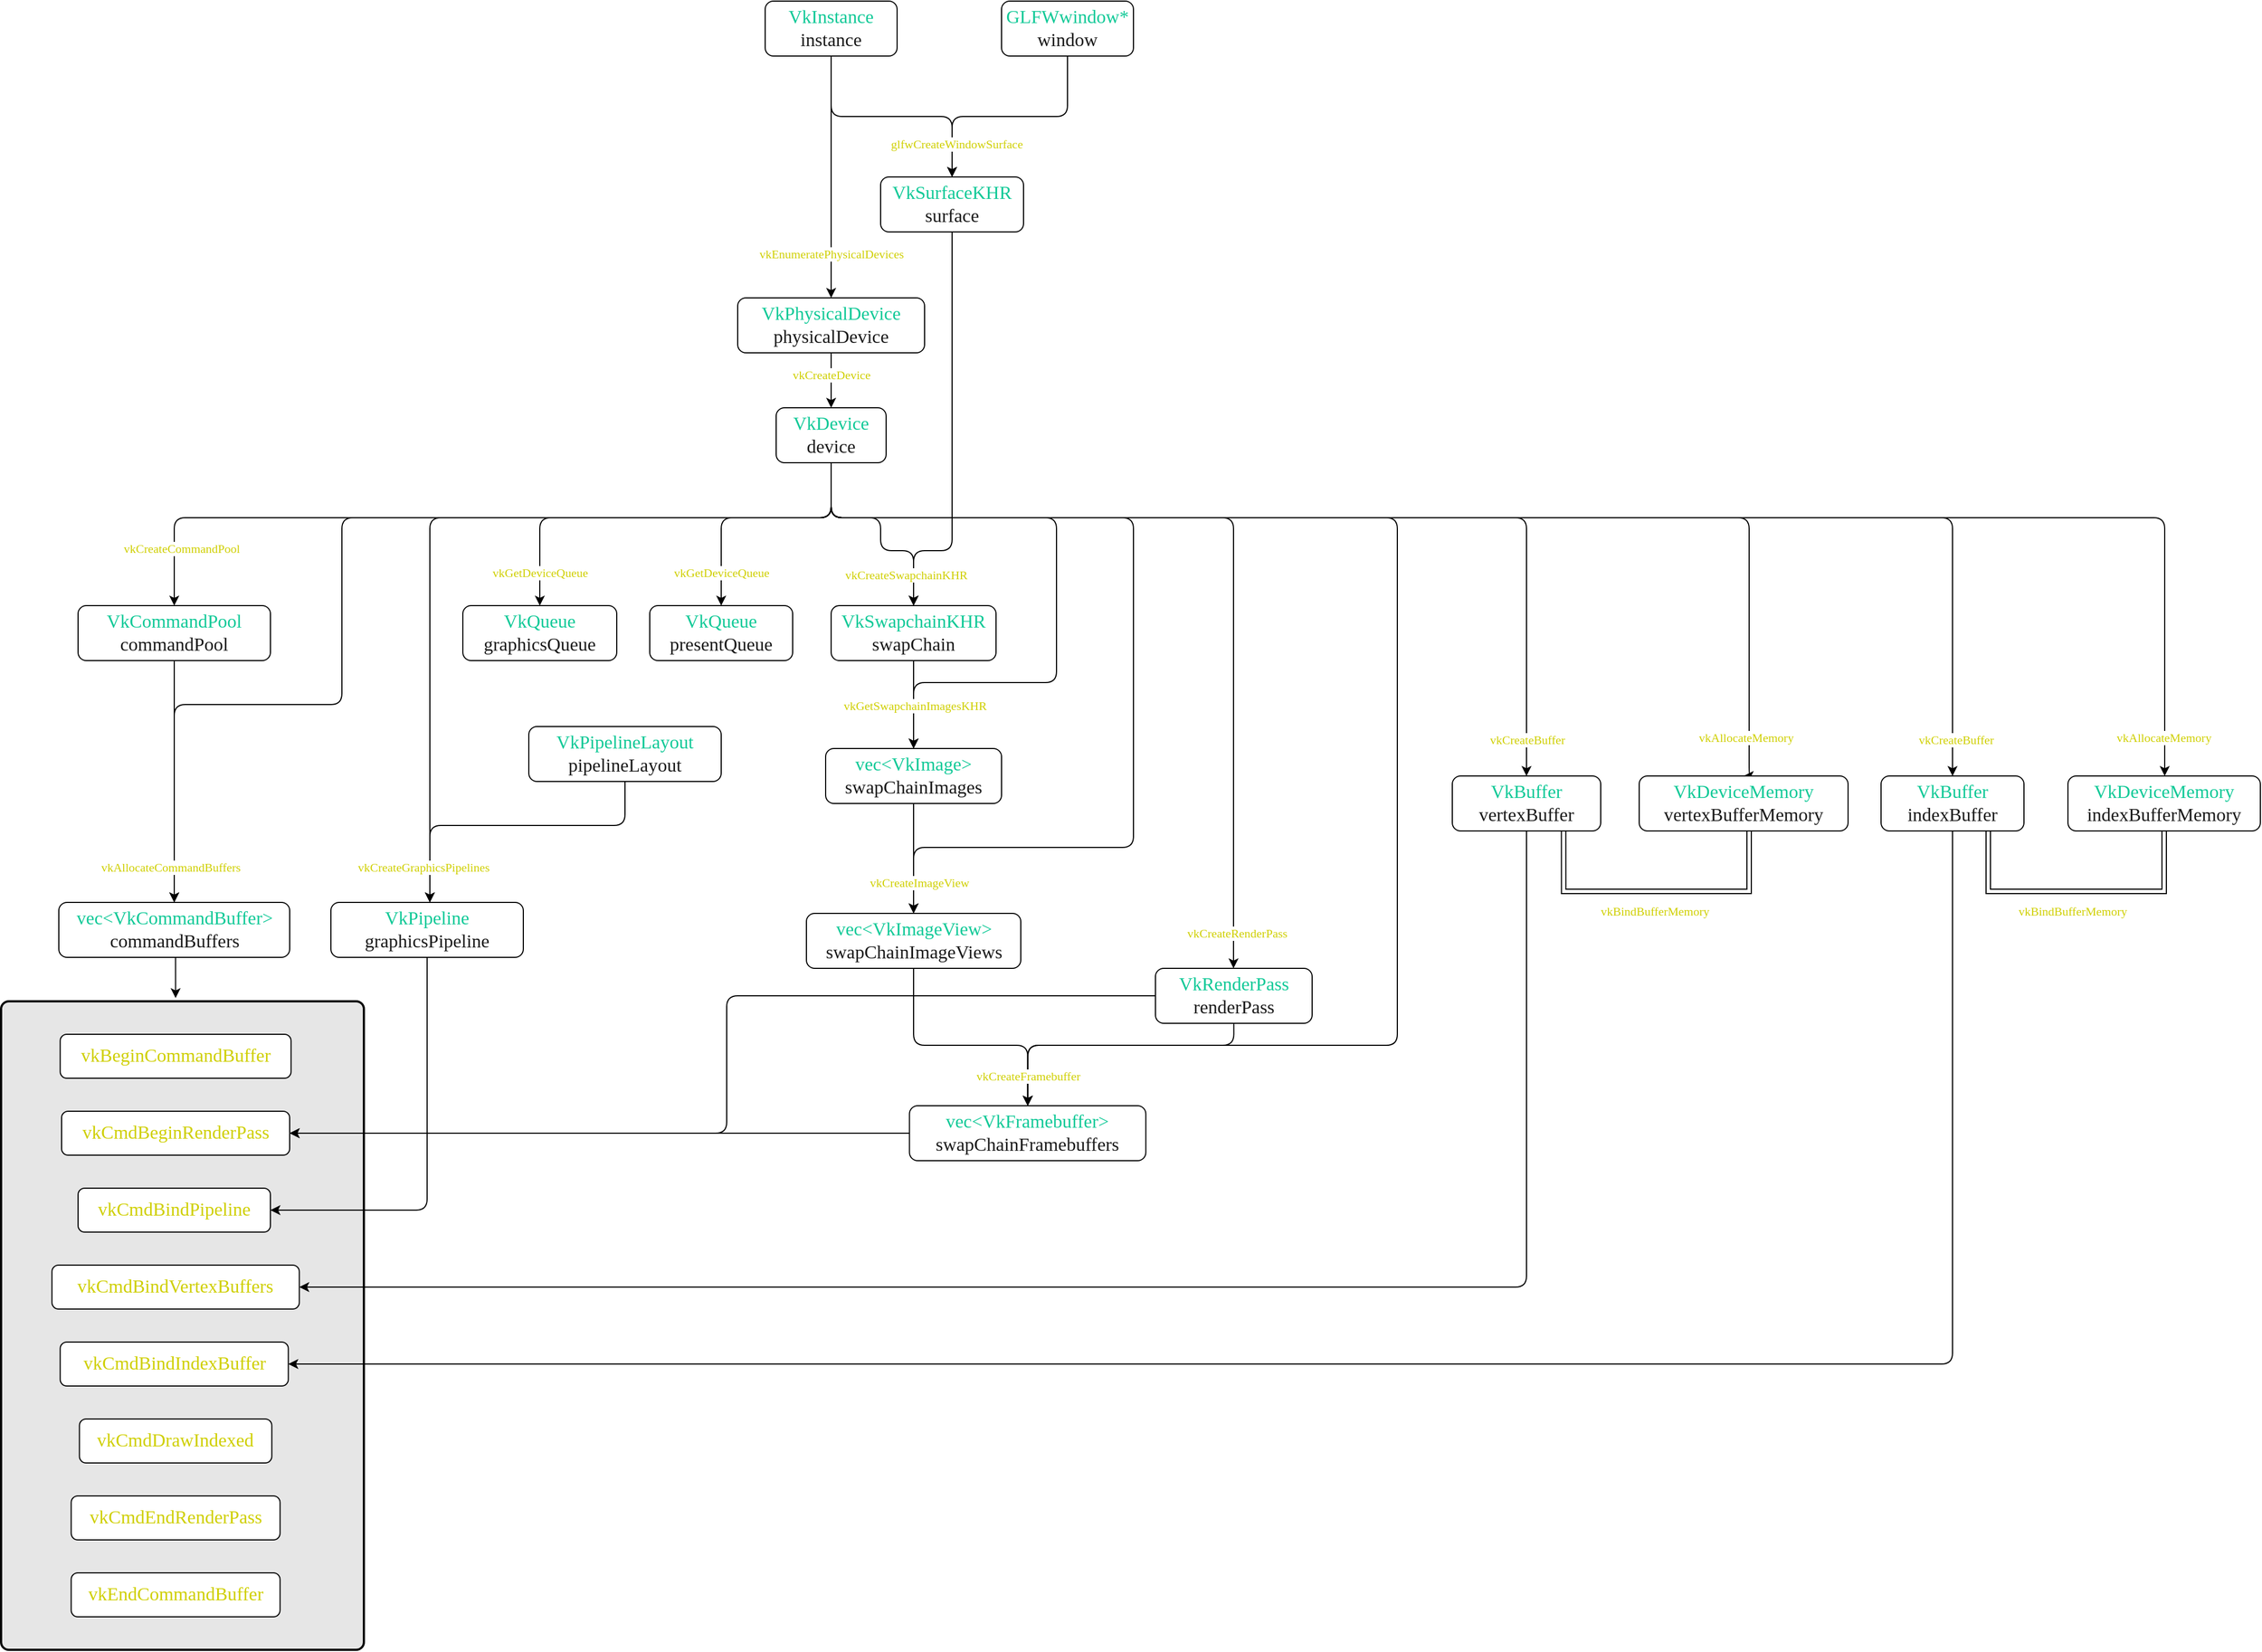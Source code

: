 <mxfile version="14.7.6" type="github">
  <diagram id="baFzMBZQvumeQl2_fwXA" name="Page-1">
    <mxGraphModel dx="6748" dy="1094" grid="1" gridSize="10" guides="1" tooltips="1" connect="1" arrows="1" fold="1" page="1" pageScale="1" pageWidth="2336" pageHeight="1654" math="0" shadow="0">
      <root>
        <mxCell id="0" />
        <mxCell id="1" parent="0" />
        <mxCell id="FvHJdSDC7yqyWIZDWJ_g-79" value="" style="rounded=1;whiteSpace=wrap;html=1;absoluteArcSize=1;arcSize=14;strokeWidth=2;fillColor=#E6E6E6;" vertex="1" parent="1">
          <mxGeometry x="-4510" y="970" width="330" height="590" as="geometry" />
        </mxCell>
        <mxCell id="FvHJdSDC7yqyWIZDWJ_g-3" style="edgeStyle=orthogonalEdgeStyle;rounded=1;orthogonalLoop=1;jettySize=auto;html=1;exitX=0.5;exitY=1;exitDx=0;exitDy=0;" edge="1" parent="1" source="uCSQ6clWTxPqFR-X0H4s-1" target="FvHJdSDC7yqyWIZDWJ_g-1">
          <mxGeometry relative="1" as="geometry" />
        </mxCell>
        <mxCell id="FvHJdSDC7yqyWIZDWJ_g-7" style="edgeStyle=orthogonalEdgeStyle;rounded=0;orthogonalLoop=1;jettySize=auto;html=1;exitX=0.5;exitY=1;exitDx=0;exitDy=0;" edge="1" parent="1" source="uCSQ6clWTxPqFR-X0H4s-1" target="FvHJdSDC7yqyWIZDWJ_g-5">
          <mxGeometry relative="1" as="geometry" />
        </mxCell>
        <mxCell id="uCSQ6clWTxPqFR-X0H4s-1" value="&lt;font face=&quot;Consolas&quot; style=&quot;font-size: 17px&quot;&gt;&lt;span style=&quot;color: rgb(16 , 201 , 151)&quot;&gt;VkInstance&lt;/span&gt;&lt;br&gt;&lt;span&gt;&lt;font color=&quot;#1a1a1a&quot; style=&quot;font-size: 17px&quot;&gt;instance&lt;/font&gt;&lt;/span&gt;&lt;br&gt;&lt;/font&gt;" style="rounded=1;whiteSpace=wrap;html=1;" parent="1" vertex="1">
          <mxGeometry x="-3815" y="60" width="120" height="50" as="geometry" />
        </mxCell>
        <mxCell id="FvHJdSDC7yqyWIZDWJ_g-108" style="edgeStyle=orthogonalEdgeStyle;rounded=1;sketch=0;orthogonalLoop=1;jettySize=auto;html=1;exitX=0.5;exitY=1;exitDx=0;exitDy=0;shadow=0;strokeColor=#000000;entryX=0.5;entryY=0;entryDx=0;entryDy=0;" edge="1" parent="1" source="FvHJdSDC7yqyWIZDWJ_g-1" target="FvHJdSDC7yqyWIZDWJ_g-11">
          <mxGeometry relative="1" as="geometry">
            <mxPoint x="-3645" y="480" as="targetPoint" />
            <Array as="points">
              <mxPoint x="-3645" y="560" />
              <mxPoint x="-3680" y="560" />
            </Array>
          </mxGeometry>
        </mxCell>
        <mxCell id="FvHJdSDC7yqyWIZDWJ_g-1" value="&lt;font face=&quot;Consolas&quot;&gt;&lt;font color=&quot;#10c997&quot;&gt;&lt;span style=&quot;font-size: 17px&quot;&gt;VkSurfaceKHR&lt;/span&gt;&lt;/font&gt;&lt;br&gt;&lt;font color=&quot;#1a1a1a&quot;&gt;&lt;span style=&quot;font-size: 17px&quot;&gt;surface&lt;/span&gt;&lt;/font&gt;&lt;br&gt;&lt;/font&gt;" style="rounded=1;whiteSpace=wrap;html=1;" vertex="1" parent="1">
          <mxGeometry x="-3710" y="220" width="130" height="50" as="geometry" />
        </mxCell>
        <mxCell id="FvHJdSDC7yqyWIZDWJ_g-4" value="" style="edgeStyle=orthogonalEdgeStyle;rounded=1;orthogonalLoop=1;jettySize=auto;exitX=0.5;exitY=1;exitDx=0;exitDy=0;entryX=0.5;entryY=0;entryDx=0;entryDy=0;html=1;labelPosition=center;verticalLabelPosition=bottom;align=center;verticalAlign=top;textDirection=ltr;" edge="1" parent="1" source="FvHJdSDC7yqyWIZDWJ_g-2" target="FvHJdSDC7yqyWIZDWJ_g-1">
          <mxGeometry relative="1" as="geometry" />
        </mxCell>
        <mxCell id="FvHJdSDC7yqyWIZDWJ_g-19" value="&lt;font face=&quot;Consolas&quot; color=&quot;#cfcf00&quot;&gt;glfwCreateWindowSurface&lt;/font&gt;" style="edgeLabel;html=1;align=center;verticalAlign=middle;resizable=0;points=[];" vertex="1" connectable="0" parent="FvHJdSDC7yqyWIZDWJ_g-4">
          <mxGeometry x="0.124" y="1" relative="1" as="geometry">
            <mxPoint x="-35" y="24" as="offset" />
          </mxGeometry>
        </mxCell>
        <mxCell id="FvHJdSDC7yqyWIZDWJ_g-2" value="&lt;font face=&quot;Consolas&quot;&gt;&lt;font color=&quot;#10c997&quot;&gt;&lt;span style=&quot;font-size: 17px&quot;&gt;GLFWwindow*&lt;/span&gt;&lt;/font&gt;&lt;br&gt;&lt;font color=&quot;#1a1a1a&quot;&gt;&lt;span style=&quot;font-size: 17px&quot;&gt;window&lt;/span&gt;&lt;/font&gt;&lt;br&gt;&lt;/font&gt;" style="rounded=1;whiteSpace=wrap;html=1;" vertex="1" parent="1">
          <mxGeometry x="-3600" y="60" width="120" height="50" as="geometry" />
        </mxCell>
        <mxCell id="FvHJdSDC7yqyWIZDWJ_g-9" style="edgeStyle=orthogonalEdgeStyle;rounded=0;orthogonalLoop=1;jettySize=auto;html=1;exitX=0.5;exitY=1;exitDx=0;exitDy=0;entryX=0.5;entryY=0;entryDx=0;entryDy=0;" edge="1" parent="1" source="FvHJdSDC7yqyWIZDWJ_g-5" target="FvHJdSDC7yqyWIZDWJ_g-6">
          <mxGeometry relative="1" as="geometry" />
        </mxCell>
        <mxCell id="FvHJdSDC7yqyWIZDWJ_g-5" value="&lt;font face=&quot;Consolas&quot;&gt;&lt;font color=&quot;#10c997&quot;&gt;&lt;span style=&quot;font-size: 17px&quot;&gt;VkPhysicalDevice&lt;/span&gt;&lt;/font&gt;&lt;br&gt;&lt;font color=&quot;#1a1a1a&quot;&gt;&lt;span style=&quot;font-size: 17px&quot;&gt;physicalDevice&lt;/span&gt;&lt;/font&gt;&lt;br&gt;&lt;/font&gt;" style="rounded=1;whiteSpace=wrap;html=1;" vertex="1" parent="1">
          <mxGeometry x="-3840" y="330" width="170" height="50" as="geometry" />
        </mxCell>
        <mxCell id="FvHJdSDC7yqyWIZDWJ_g-13" style="edgeStyle=orthogonalEdgeStyle;rounded=1;orthogonalLoop=1;jettySize=auto;html=1;exitX=0.5;exitY=1;exitDx=0;exitDy=0;entryX=0.5;entryY=0;entryDx=0;entryDy=0;" edge="1" parent="1" source="FvHJdSDC7yqyWIZDWJ_g-6" target="FvHJdSDC7yqyWIZDWJ_g-10">
          <mxGeometry relative="1" as="geometry">
            <Array as="points">
              <mxPoint x="-3755" y="530" />
              <mxPoint x="-4020" y="530" />
            </Array>
          </mxGeometry>
        </mxCell>
        <mxCell id="FvHJdSDC7yqyWIZDWJ_g-14" style="edgeStyle=orthogonalEdgeStyle;rounded=1;orthogonalLoop=1;jettySize=auto;html=1;exitX=0.5;exitY=1;exitDx=0;exitDy=0;entryX=0.5;entryY=0;entryDx=0;entryDy=0;" edge="1" parent="1" source="FvHJdSDC7yqyWIZDWJ_g-6" target="FvHJdSDC7yqyWIZDWJ_g-12">
          <mxGeometry relative="1" as="geometry">
            <Array as="points">
              <mxPoint x="-3755" y="530" />
              <mxPoint x="-3855" y="530" />
            </Array>
          </mxGeometry>
        </mxCell>
        <mxCell id="FvHJdSDC7yqyWIZDWJ_g-47" style="edgeStyle=orthogonalEdgeStyle;rounded=1;orthogonalLoop=1;jettySize=auto;html=1;exitX=0.5;exitY=1;exitDx=0;exitDy=0;" edge="1" parent="1" source="FvHJdSDC7yqyWIZDWJ_g-6" target="FvHJdSDC7yqyWIZDWJ_g-41">
          <mxGeometry relative="1" as="geometry">
            <Array as="points">
              <mxPoint x="-3755" y="530" />
              <mxPoint x="-3240" y="530" />
              <mxPoint x="-3240" y="1010" />
              <mxPoint x="-3576" y="1010" />
            </Array>
          </mxGeometry>
        </mxCell>
        <mxCell id="FvHJdSDC7yqyWIZDWJ_g-59" style="edgeStyle=orthogonalEdgeStyle;rounded=1;orthogonalLoop=1;jettySize=auto;html=1;exitX=0.5;exitY=1;exitDx=0;exitDy=0;entryX=0.5;entryY=0;entryDx=0;entryDy=0;" edge="1" parent="1" source="FvHJdSDC7yqyWIZDWJ_g-6" target="FvHJdSDC7yqyWIZDWJ_g-11">
          <mxGeometry relative="1" as="geometry">
            <Array as="points">
              <mxPoint x="-3755" y="530" />
              <mxPoint x="-3710" y="530" />
              <mxPoint x="-3710" y="560" />
              <mxPoint x="-3680" y="560" />
            </Array>
          </mxGeometry>
        </mxCell>
        <mxCell id="FvHJdSDC7yqyWIZDWJ_g-60" style="edgeStyle=orthogonalEdgeStyle;rounded=1;orthogonalLoop=1;jettySize=auto;html=1;exitX=0.5;exitY=1;exitDx=0;exitDy=0;entryX=0.5;entryY=0;entryDx=0;entryDy=0;" edge="1" parent="1" source="FvHJdSDC7yqyWIZDWJ_g-6" target="FvHJdSDC7yqyWIZDWJ_g-29">
          <mxGeometry relative="1" as="geometry">
            <Array as="points">
              <mxPoint x="-3755" y="530" />
              <mxPoint x="-3550" y="530" />
              <mxPoint x="-3550" y="680" />
              <mxPoint x="-3680" y="680" />
            </Array>
          </mxGeometry>
        </mxCell>
        <mxCell id="FvHJdSDC7yqyWIZDWJ_g-61" style="edgeStyle=orthogonalEdgeStyle;rounded=1;orthogonalLoop=1;jettySize=auto;html=1;exitX=0.5;exitY=1;exitDx=0;exitDy=0;entryX=0.5;entryY=0;entryDx=0;entryDy=0;" edge="1" parent="1" source="FvHJdSDC7yqyWIZDWJ_g-6" target="FvHJdSDC7yqyWIZDWJ_g-32">
          <mxGeometry relative="1" as="geometry">
            <Array as="points">
              <mxPoint x="-3755" y="530" />
              <mxPoint x="-3480" y="530" />
              <mxPoint x="-3480" y="830" />
              <mxPoint x="-3680" y="830" />
            </Array>
          </mxGeometry>
        </mxCell>
        <mxCell id="FvHJdSDC7yqyWIZDWJ_g-62" style="edgeStyle=orthogonalEdgeStyle;rounded=1;orthogonalLoop=1;jettySize=auto;html=1;exitX=0.5;exitY=1;exitDx=0;exitDy=0;" edge="1" parent="1" source="FvHJdSDC7yqyWIZDWJ_g-6" target="FvHJdSDC7yqyWIZDWJ_g-39">
          <mxGeometry relative="1" as="geometry">
            <Array as="points">
              <mxPoint x="-3755" y="530" />
              <mxPoint x="-3389" y="530" />
            </Array>
          </mxGeometry>
        </mxCell>
        <mxCell id="FvHJdSDC7yqyWIZDWJ_g-64" style="edgeStyle=orthogonalEdgeStyle;rounded=1;orthogonalLoop=1;jettySize=auto;html=1;exitX=0.5;exitY=1;exitDx=0;exitDy=0;" edge="1" parent="1" source="FvHJdSDC7yqyWIZDWJ_g-6" target="FvHJdSDC7yqyWIZDWJ_g-40">
          <mxGeometry relative="1" as="geometry">
            <Array as="points">
              <mxPoint x="-3755" y="530" />
              <mxPoint x="-4120" y="530" />
            </Array>
          </mxGeometry>
        </mxCell>
        <mxCell id="FvHJdSDC7yqyWIZDWJ_g-71" style="edgeStyle=orthogonalEdgeStyle;rounded=1;orthogonalLoop=1;jettySize=auto;html=1;exitX=0.5;exitY=1;exitDx=0;exitDy=0;entryX=0.5;entryY=0;entryDx=0;entryDy=0;" edge="1" parent="1" source="FvHJdSDC7yqyWIZDWJ_g-6" target="FvHJdSDC7yqyWIZDWJ_g-53">
          <mxGeometry relative="1" as="geometry">
            <Array as="points">
              <mxPoint x="-3755" y="530" />
              <mxPoint x="-4352" y="530" />
            </Array>
          </mxGeometry>
        </mxCell>
        <mxCell id="FvHJdSDC7yqyWIZDWJ_g-72" style="edgeStyle=orthogonalEdgeStyle;rounded=1;orthogonalLoop=1;jettySize=auto;html=1;exitX=0.5;exitY=1;exitDx=0;exitDy=0;entryX=0.5;entryY=0;entryDx=0;entryDy=0;" edge="1" parent="1" source="FvHJdSDC7yqyWIZDWJ_g-6" target="FvHJdSDC7yqyWIZDWJ_g-66">
          <mxGeometry relative="1" as="geometry">
            <Array as="points">
              <mxPoint x="-3755" y="530" />
              <mxPoint x="-3122" y="530" />
            </Array>
          </mxGeometry>
        </mxCell>
        <mxCell id="FvHJdSDC7yqyWIZDWJ_g-73" style="edgeStyle=orthogonalEdgeStyle;rounded=1;orthogonalLoop=1;jettySize=auto;html=1;exitX=0.5;exitY=1;exitDx=0;exitDy=0;entryX=0.5;entryY=0;entryDx=0;entryDy=0;" edge="1" parent="1" source="FvHJdSDC7yqyWIZDWJ_g-6" target="FvHJdSDC7yqyWIZDWJ_g-67">
          <mxGeometry relative="1" as="geometry">
            <Array as="points">
              <mxPoint x="-3755" y="530" />
              <mxPoint x="-2920" y="530" />
              <mxPoint x="-2920" y="765" />
            </Array>
          </mxGeometry>
        </mxCell>
        <mxCell id="FvHJdSDC7yqyWIZDWJ_g-78" style="edgeStyle=orthogonalEdgeStyle;rounded=1;orthogonalLoop=1;jettySize=auto;html=1;exitX=0.5;exitY=1;exitDx=0;exitDy=0;entryX=0.5;entryY=0;entryDx=0;entryDy=0;" edge="1" parent="1" source="FvHJdSDC7yqyWIZDWJ_g-6" target="FvHJdSDC7yqyWIZDWJ_g-70">
          <mxGeometry relative="1" as="geometry">
            <Array as="points">
              <mxPoint x="-3755" y="530" />
              <mxPoint x="-4200" y="530" />
              <mxPoint x="-4200" y="700" />
              <mxPoint x="-4352" y="700" />
            </Array>
          </mxGeometry>
        </mxCell>
        <mxCell id="FvHJdSDC7yqyWIZDWJ_g-101" style="edgeStyle=orthogonalEdgeStyle;rounded=1;sketch=0;orthogonalLoop=1;jettySize=auto;html=1;exitX=0.5;exitY=1;exitDx=0;exitDy=0;entryX=0.5;entryY=0;entryDx=0;entryDy=0;shadow=0;strokeColor=#000000;" edge="1" parent="1" source="FvHJdSDC7yqyWIZDWJ_g-6" target="FvHJdSDC7yqyWIZDWJ_g-68">
          <mxGeometry relative="1" as="geometry">
            <Array as="points">
              <mxPoint x="-3755" y="530" />
              <mxPoint x="-2735" y="530" />
            </Array>
          </mxGeometry>
        </mxCell>
        <mxCell id="FvHJdSDC7yqyWIZDWJ_g-102" style="edgeStyle=orthogonalEdgeStyle;rounded=1;sketch=0;orthogonalLoop=1;jettySize=auto;html=1;exitX=0.5;exitY=1;exitDx=0;exitDy=0;shadow=0;strokeColor=#000000;" edge="1" parent="1" source="FvHJdSDC7yqyWIZDWJ_g-6" target="FvHJdSDC7yqyWIZDWJ_g-69">
          <mxGeometry relative="1" as="geometry">
            <Array as="points">
              <mxPoint x="-3755" y="530" />
              <mxPoint x="-2542" y="530" />
            </Array>
          </mxGeometry>
        </mxCell>
        <mxCell id="FvHJdSDC7yqyWIZDWJ_g-6" value="&lt;font face=&quot;Consolas&quot;&gt;&lt;font color=&quot;#10c997&quot;&gt;&lt;span style=&quot;font-size: 17px&quot;&gt;VkDevice&lt;/span&gt;&lt;/font&gt;&lt;br&gt;&lt;font color=&quot;#1a1a1a&quot;&gt;&lt;span style=&quot;font-size: 17px&quot;&gt;device&lt;/span&gt;&lt;/font&gt;&lt;br&gt;&lt;/font&gt;" style="rounded=1;whiteSpace=wrap;html=1;" vertex="1" parent="1">
          <mxGeometry x="-3805" y="430" width="100" height="50" as="geometry" />
        </mxCell>
        <mxCell id="FvHJdSDC7yqyWIZDWJ_g-10" value="&lt;font face=&quot;Consolas&quot;&gt;&lt;font color=&quot;#10c997&quot;&gt;&lt;span style=&quot;font-size: 17px&quot;&gt;VkQueue&lt;/span&gt;&lt;/font&gt;&lt;br&gt;&lt;font color=&quot;#1a1a1a&quot;&gt;&lt;span style=&quot;font-size: 17px&quot;&gt;graphicsQueue&lt;/span&gt;&lt;/font&gt;&lt;br&gt;&lt;/font&gt;" style="rounded=1;whiteSpace=wrap;html=1;" vertex="1" parent="1">
          <mxGeometry x="-4090" y="610" width="140" height="50" as="geometry" />
        </mxCell>
        <mxCell id="FvHJdSDC7yqyWIZDWJ_g-56" style="edgeStyle=orthogonalEdgeStyle;rounded=0;orthogonalLoop=1;jettySize=auto;html=1;exitX=0.5;exitY=1;exitDx=0;exitDy=0;" edge="1" parent="1" source="FvHJdSDC7yqyWIZDWJ_g-11" target="FvHJdSDC7yqyWIZDWJ_g-29">
          <mxGeometry relative="1" as="geometry" />
        </mxCell>
        <mxCell id="FvHJdSDC7yqyWIZDWJ_g-11" value="&lt;font face=&quot;Consolas&quot;&gt;&lt;font color=&quot;#10c997&quot;&gt;&lt;span style=&quot;font-size: 17px&quot;&gt;VkSwapchainKHR&lt;/span&gt;&lt;/font&gt;&lt;br&gt;&lt;font color=&quot;#1a1a1a&quot;&gt;&lt;span style=&quot;font-size: 17px&quot;&gt;swapChain&lt;/span&gt;&lt;/font&gt;&lt;br&gt;&lt;/font&gt;" style="rounded=1;whiteSpace=wrap;html=1;" vertex="1" parent="1">
          <mxGeometry x="-3755" y="610" width="150" height="50" as="geometry" />
        </mxCell>
        <mxCell id="FvHJdSDC7yqyWIZDWJ_g-12" value="&lt;font face=&quot;Consolas&quot;&gt;&lt;font color=&quot;#10c997&quot;&gt;&lt;span style=&quot;font-size: 17px&quot;&gt;VkQueue&lt;/span&gt;&lt;/font&gt;&lt;br&gt;&lt;font color=&quot;#1a1a1a&quot;&gt;&lt;span style=&quot;font-size: 17px&quot;&gt;presentQueue&lt;/span&gt;&lt;/font&gt;&lt;br&gt;&lt;/font&gt;" style="rounded=1;whiteSpace=wrap;html=1;" vertex="1" parent="1">
          <mxGeometry x="-3920" y="610" width="130" height="50" as="geometry" />
        </mxCell>
        <mxCell id="FvHJdSDC7yqyWIZDWJ_g-20" value="&lt;font color=&quot;#cfcf00&quot; face=&quot;Consolas&quot;&gt;&lt;span style=&quot;font-size: 11px&quot;&gt;vkEnumeratePhysicalDevices&lt;/span&gt;&lt;/font&gt;" style="edgeLabel;html=1;align=center;verticalAlign=middle;resizable=0;points=[];" vertex="1" connectable="0" parent="1">
          <mxGeometry x="-3755" y="290" as="geometry" />
        </mxCell>
        <mxCell id="FvHJdSDC7yqyWIZDWJ_g-21" value="&lt;font color=&quot;#cfcf00&quot; face=&quot;Consolas&quot;&gt;&lt;span style=&quot;font-size: 11px&quot;&gt;vkCreateDevice&lt;/span&gt;&lt;/font&gt;" style="edgeLabel;html=1;align=center;verticalAlign=middle;resizable=0;points=[];" vertex="1" connectable="0" parent="1">
          <mxGeometry x="-3755" y="400" as="geometry" />
        </mxCell>
        <mxCell id="FvHJdSDC7yqyWIZDWJ_g-22" value="&lt;font color=&quot;#cfcf00&quot; face=&quot;Consolas&quot;&gt;&lt;span style=&quot;font-size: 11px&quot;&gt;vkGetDeviceQueue&lt;/span&gt;&lt;/font&gt;" style="edgeLabel;html=1;align=center;verticalAlign=middle;resizable=0;points=[];" vertex="1" connectable="0" parent="1">
          <mxGeometry x="-4020" y="580" as="geometry" />
        </mxCell>
        <mxCell id="FvHJdSDC7yqyWIZDWJ_g-23" value="&lt;font color=&quot;#cfcf00&quot; face=&quot;Consolas&quot;&gt;&lt;span style=&quot;font-size: 11px&quot;&gt;vkCreateSwapchainKHR&lt;/span&gt;&lt;/font&gt;" style="edgeLabel;html=1;align=center;verticalAlign=middle;resizable=0;points=[];" vertex="1" connectable="0" parent="1">
          <mxGeometry x="-3695" y="590" as="geometry">
            <mxPoint x="8" y="-8" as="offset" />
          </mxGeometry>
        </mxCell>
        <mxCell id="FvHJdSDC7yqyWIZDWJ_g-24" value="&lt;font color=&quot;#cfcf00&quot; face=&quot;Consolas&quot;&gt;&lt;span style=&quot;font-size: 11px&quot;&gt;vkGetDeviceQueue&lt;/span&gt;&lt;/font&gt;" style="edgeLabel;html=1;align=center;verticalAlign=middle;resizable=0;points=[];" vertex="1" connectable="0" parent="1">
          <mxGeometry x="-3855" y="580" as="geometry" />
        </mxCell>
        <mxCell id="FvHJdSDC7yqyWIZDWJ_g-25" value="&lt;font color=&quot;#cfcf00&quot; face=&quot;Consolas&quot;&gt;&lt;span style=&quot;font-size: 11px&quot;&gt;vkCreateBuffer&lt;/span&gt;&lt;/font&gt;" style="edgeLabel;html=1;align=center;verticalAlign=middle;resizable=0;points=[];" vertex="1" connectable="0" parent="1">
          <mxGeometry x="-3130" y="740" as="geometry">
            <mxPoint x="8" y="-8" as="offset" />
          </mxGeometry>
        </mxCell>
        <mxCell id="FvHJdSDC7yqyWIZDWJ_g-26" value="&lt;font color=&quot;#cfcf00&quot; face=&quot;Consolas&quot;&gt;&lt;span style=&quot;font-size: 11px&quot;&gt;vkGetSwapchainImagesKHR&lt;/span&gt;&lt;/font&gt;" style="edgeLabel;html=1;align=center;verticalAlign=middle;resizable=0;points=[];" vertex="1" connectable="0" parent="1">
          <mxGeometry x="-3683.75" y="700" as="geometry">
            <mxPoint x="4" y="1" as="offset" />
          </mxGeometry>
        </mxCell>
        <mxCell id="FvHJdSDC7yqyWIZDWJ_g-33" style="edgeStyle=orthogonalEdgeStyle;rounded=0;orthogonalLoop=1;jettySize=auto;html=1;exitX=0.5;exitY=1;exitDx=0;exitDy=0;entryX=0.5;entryY=0;entryDx=0;entryDy=0;" edge="1" parent="1" source="FvHJdSDC7yqyWIZDWJ_g-29" target="FvHJdSDC7yqyWIZDWJ_g-32">
          <mxGeometry relative="1" as="geometry" />
        </mxCell>
        <mxCell id="FvHJdSDC7yqyWIZDWJ_g-29" value="&lt;font face=&quot;Consolas&quot;&gt;&lt;font color=&quot;#10c997&quot;&gt;&lt;span style=&quot;font-size: 17px&quot;&gt;vec&amp;lt;VkImage&amp;gt;&lt;/span&gt;&lt;/font&gt;&lt;br&gt;&lt;font color=&quot;#1a1a1a&quot;&gt;&lt;span style=&quot;font-size: 17px&quot;&gt;swapChainImages&lt;/span&gt;&lt;/font&gt;&lt;br&gt;&lt;/font&gt;" style="rounded=1;whiteSpace=wrap;html=1;" vertex="1" parent="1">
          <mxGeometry x="-3760" y="740" width="160" height="50" as="geometry" />
        </mxCell>
        <mxCell id="FvHJdSDC7yqyWIZDWJ_g-52" style="edgeStyle=orthogonalEdgeStyle;rounded=1;orthogonalLoop=1;jettySize=auto;html=1;exitX=0.5;exitY=1;exitDx=0;exitDy=0;entryX=0.5;entryY=0;entryDx=0;entryDy=0;" edge="1" parent="1" source="FvHJdSDC7yqyWIZDWJ_g-32" target="FvHJdSDC7yqyWIZDWJ_g-41">
          <mxGeometry relative="1" as="geometry">
            <Array as="points">
              <mxPoint x="-3680" y="1010" />
              <mxPoint x="-3576" y="1010" />
            </Array>
          </mxGeometry>
        </mxCell>
        <mxCell id="FvHJdSDC7yqyWIZDWJ_g-32" value="&lt;font face=&quot;Consolas&quot;&gt;&lt;font color=&quot;#10c997&quot;&gt;&lt;span style=&quot;font-size: 17px&quot;&gt;vec&amp;lt;VkImageView&amp;gt;&lt;/span&gt;&lt;/font&gt;&lt;br&gt;&lt;font color=&quot;#1a1a1a&quot;&gt;&lt;span style=&quot;font-size: 17px&quot;&gt;swapChainImageViews&lt;/span&gt;&lt;/font&gt;&lt;br&gt;&lt;/font&gt;" style="rounded=1;whiteSpace=wrap;html=1;" vertex="1" parent="1">
          <mxGeometry x="-3777.5" y="890" width="195" height="50" as="geometry" />
        </mxCell>
        <mxCell id="FvHJdSDC7yqyWIZDWJ_g-27" value="&lt;font color=&quot;#cfcf00&quot; face=&quot;Consolas&quot;&gt;&lt;span style=&quot;font-size: 11px&quot;&gt;vkCreateImageView&lt;/span&gt;&lt;/font&gt;" style="edgeLabel;html=1;align=center;verticalAlign=middle;resizable=0;points=[];" vertex="1" connectable="0" parent="1">
          <mxGeometry x="-3683.75" y="870" as="geometry">
            <mxPoint x="8" y="-8" as="offset" />
          </mxGeometry>
        </mxCell>
        <mxCell id="FvHJdSDC7yqyWIZDWJ_g-63" style="edgeStyle=orthogonalEdgeStyle;rounded=1;orthogonalLoop=1;jettySize=auto;html=1;exitX=0.5;exitY=1;exitDx=0;exitDy=0;entryX=0.5;entryY=0;entryDx=0;entryDy=0;" edge="1" parent="1" source="FvHJdSDC7yqyWIZDWJ_g-39" target="FvHJdSDC7yqyWIZDWJ_g-41">
          <mxGeometry relative="1" as="geometry">
            <Array as="points">
              <mxPoint x="-3389" y="1010" />
              <mxPoint x="-3576" y="1010" />
            </Array>
          </mxGeometry>
        </mxCell>
        <mxCell id="FvHJdSDC7yqyWIZDWJ_g-88" style="edgeStyle=orthogonalEdgeStyle;rounded=1;orthogonalLoop=1;jettySize=auto;html=1;exitX=0;exitY=0.5;exitDx=0;exitDy=0;entryX=1;entryY=0.5;entryDx=0;entryDy=0;" edge="1" parent="1" source="FvHJdSDC7yqyWIZDWJ_g-39" target="FvHJdSDC7yqyWIZDWJ_g-87">
          <mxGeometry relative="1" as="geometry">
            <Array as="points">
              <mxPoint x="-3850" y="965" />
              <mxPoint x="-3850" y="1090" />
            </Array>
          </mxGeometry>
        </mxCell>
        <mxCell id="FvHJdSDC7yqyWIZDWJ_g-39" value="&lt;font face=&quot;Consolas&quot;&gt;&lt;font color=&quot;#10c997&quot;&gt;&lt;span style=&quot;font-size: 17px&quot;&gt;VkRenderPass&lt;/span&gt;&lt;/font&gt;&lt;br&gt;&lt;font color=&quot;#1a1a1a&quot;&gt;&lt;span style=&quot;font-size: 17px&quot;&gt;renderPass&lt;/span&gt;&lt;/font&gt;&lt;br&gt;&lt;/font&gt;" style="rounded=1;whiteSpace=wrap;html=1;" vertex="1" parent="1">
          <mxGeometry x="-3460" y="940" width="142.5" height="50" as="geometry" />
        </mxCell>
        <mxCell id="FvHJdSDC7yqyWIZDWJ_g-92" style="edgeStyle=orthogonalEdgeStyle;rounded=1;orthogonalLoop=1;jettySize=auto;html=1;exitX=0.5;exitY=1;exitDx=0;exitDy=0;entryX=1;entryY=0.5;entryDx=0;entryDy=0;" edge="1" parent="1" source="FvHJdSDC7yqyWIZDWJ_g-40" target="FvHJdSDC7yqyWIZDWJ_g-91">
          <mxGeometry relative="1" as="geometry" />
        </mxCell>
        <mxCell id="FvHJdSDC7yqyWIZDWJ_g-40" value="&lt;font face=&quot;Consolas&quot;&gt;&lt;font color=&quot;#10c997&quot;&gt;&lt;span style=&quot;font-size: 17px&quot;&gt;VkPipeline&lt;/span&gt;&lt;/font&gt;&lt;br&gt;&lt;font color=&quot;#1a1a1a&quot;&gt;&lt;span style=&quot;font-size: 17px&quot;&gt;graphicsPipeline&lt;/span&gt;&lt;/font&gt;&lt;br&gt;&lt;/font&gt;" style="rounded=1;whiteSpace=wrap;html=1;" vertex="1" parent="1">
          <mxGeometry x="-4210" y="880" width="175" height="50" as="geometry" />
        </mxCell>
        <mxCell id="FvHJdSDC7yqyWIZDWJ_g-90" style="edgeStyle=orthogonalEdgeStyle;rounded=0;orthogonalLoop=1;jettySize=auto;html=1;exitX=0;exitY=0.5;exitDx=0;exitDy=0;entryX=1;entryY=0.5;entryDx=0;entryDy=0;" edge="1" parent="1" source="FvHJdSDC7yqyWIZDWJ_g-41" target="FvHJdSDC7yqyWIZDWJ_g-87">
          <mxGeometry relative="1" as="geometry" />
        </mxCell>
        <mxCell id="FvHJdSDC7yqyWIZDWJ_g-41" value="&lt;font face=&quot;Consolas&quot;&gt;&lt;font color=&quot;#10c997&quot;&gt;&lt;span style=&quot;font-size: 17px&quot;&gt;vec&amp;lt;VkFramebuffer&amp;gt;&lt;/span&gt;&lt;/font&gt;&lt;br&gt;&lt;font color=&quot;#1a1a1a&quot;&gt;&lt;span style=&quot;font-size: 17px&quot;&gt;swapChainFramebuffers&lt;/span&gt;&lt;/font&gt;&lt;br&gt;&lt;/font&gt;" style="rounded=1;whiteSpace=wrap;html=1;" vertex="1" parent="1">
          <mxGeometry x="-3683.75" y="1065" width="215" height="50" as="geometry" />
        </mxCell>
        <mxCell id="FvHJdSDC7yqyWIZDWJ_g-28" value="&lt;font color=&quot;#cfcf00&quot; face=&quot;Consolas&quot;&gt;&lt;span style=&quot;font-size: 11px&quot;&gt;vkCreateRenderPass&lt;/span&gt;&lt;/font&gt;" style="edgeLabel;html=1;align=center;verticalAlign=middle;resizable=0;points=[];" vertex="1" connectable="0" parent="1">
          <mxGeometry x="-3360" y="850" as="geometry">
            <mxPoint x="-26" y="58" as="offset" />
          </mxGeometry>
        </mxCell>
        <mxCell id="FvHJdSDC7yqyWIZDWJ_g-45" value="&lt;font color=&quot;#cfcf00&quot; face=&quot;Consolas&quot;&gt;&lt;span style=&quot;font-size: 11px&quot;&gt;vkCreateCommandPool&lt;/span&gt;&lt;/font&gt;" style="edgeLabel;html=1;align=center;verticalAlign=middle;resizable=0;points=[];" vertex="1" connectable="0" parent="1">
          <mxGeometry x="-4320" y="500" as="geometry">
            <mxPoint x="-26" y="58" as="offset" />
          </mxGeometry>
        </mxCell>
        <mxCell id="FvHJdSDC7yqyWIZDWJ_g-48" value="&lt;font color=&quot;#cfcf00&quot; face=&quot;Consolas&quot;&gt;&lt;span style=&quot;font-size: 11px&quot;&gt;vkBindBufferMemory&lt;/span&gt;&lt;/font&gt;" style="edgeLabel;html=1;align=center;verticalAlign=middle;resizable=0;points=[];" vertex="1" connectable="0" parent="1">
          <mxGeometry x="-2980" y="830" as="geometry">
            <mxPoint x="-26" y="58" as="offset" />
          </mxGeometry>
        </mxCell>
        <mxCell id="FvHJdSDC7yqyWIZDWJ_g-49" value="&lt;font color=&quot;#cfcf00&quot; face=&quot;Consolas&quot;&gt;&lt;span style=&quot;font-size: 11px&quot;&gt;vkAllocateMemory&lt;/span&gt;&lt;/font&gt;" style="edgeLabel;html=1;align=center;verticalAlign=middle;resizable=0;points=[];" vertex="1" connectable="0" parent="1">
          <mxGeometry x="-2890" y="680" as="geometry">
            <mxPoint x="-33" y="50" as="offset" />
          </mxGeometry>
        </mxCell>
        <mxCell id="FvHJdSDC7yqyWIZDWJ_g-50" value="&lt;font color=&quot;#cfcf00&quot; face=&quot;Consolas&quot;&gt;&lt;span style=&quot;font-size: 11px&quot;&gt;vkCreateFramebuffer&lt;/span&gt;&lt;/font&gt;" style="edgeLabel;html=1;align=center;verticalAlign=middle;resizable=0;points=[];" vertex="1" connectable="0" parent="1">
          <mxGeometry x="-3550" y="980" as="geometry">
            <mxPoint x="-26" y="58" as="offset" />
          </mxGeometry>
        </mxCell>
        <mxCell id="FvHJdSDC7yqyWIZDWJ_g-77" style="edgeStyle=orthogonalEdgeStyle;rounded=0;orthogonalLoop=1;jettySize=auto;html=1;exitX=0.5;exitY=1;exitDx=0;exitDy=0;entryX=0.5;entryY=0;entryDx=0;entryDy=0;" edge="1" parent="1" source="FvHJdSDC7yqyWIZDWJ_g-53" target="FvHJdSDC7yqyWIZDWJ_g-70">
          <mxGeometry relative="1" as="geometry" />
        </mxCell>
        <mxCell id="FvHJdSDC7yqyWIZDWJ_g-53" value="&lt;font face=&quot;Consolas&quot;&gt;&lt;font color=&quot;#10c997&quot;&gt;&lt;span style=&quot;font-size: 17px&quot;&gt;VkCommandPool&lt;/span&gt;&lt;/font&gt;&lt;br&gt;&lt;font color=&quot;#1a1a1a&quot;&gt;&lt;span style=&quot;font-size: 17px&quot;&gt;commandPool&lt;/span&gt;&lt;/font&gt;&lt;br&gt;&lt;/font&gt;" style="rounded=1;whiteSpace=wrap;html=1;" vertex="1" parent="1">
          <mxGeometry x="-4440" y="610" width="175" height="50" as="geometry" />
        </mxCell>
        <mxCell id="FvHJdSDC7yqyWIZDWJ_g-65" style="edgeStyle=orthogonalEdgeStyle;rounded=1;orthogonalLoop=1;jettySize=auto;html=1;exitX=0.5;exitY=1;exitDx=0;exitDy=0;" edge="1" parent="1" source="FvHJdSDC7yqyWIZDWJ_g-54">
          <mxGeometry relative="1" as="geometry">
            <mxPoint x="-4120" y="880" as="targetPoint" />
            <Array as="points">
              <mxPoint x="-3942" y="810" />
              <mxPoint x="-4120" y="810" />
            </Array>
          </mxGeometry>
        </mxCell>
        <mxCell id="FvHJdSDC7yqyWIZDWJ_g-54" value="&lt;font face=&quot;Consolas&quot;&gt;&lt;font color=&quot;#10c997&quot;&gt;&lt;span style=&quot;font-size: 17px&quot;&gt;VkPipelineLayout&lt;/span&gt;&lt;/font&gt;&lt;br&gt;&lt;font color=&quot;#1a1a1a&quot;&gt;&lt;span style=&quot;font-size: 17px&quot;&gt;pipelineLayout&lt;/span&gt;&lt;/font&gt;&lt;br&gt;&lt;/font&gt;" style="rounded=1;whiteSpace=wrap;html=1;" vertex="1" parent="1">
          <mxGeometry x="-4030" y="720" width="175" height="50" as="geometry" />
        </mxCell>
        <mxCell id="FvHJdSDC7yqyWIZDWJ_g-42" value="&lt;font color=&quot;#cfcf00&quot; face=&quot;Consolas&quot;&gt;&lt;span style=&quot;font-size: 11px&quot;&gt;vkCreateGraphicsPipelines&lt;/span&gt;&lt;/font&gt;" style="edgeLabel;html=1;align=center;verticalAlign=middle;resizable=0;points=[];" vertex="1" connectable="0" parent="1">
          <mxGeometry x="-4100" y="790" as="geometry">
            <mxPoint x="-26" y="58" as="offset" />
          </mxGeometry>
        </mxCell>
        <mxCell id="FvHJdSDC7yqyWIZDWJ_g-74" style="edgeStyle=orthogonalEdgeStyle;rounded=0;orthogonalLoop=1;jettySize=auto;html=1;exitX=0.75;exitY=1;exitDx=0;exitDy=0;shape=link;sketch=0;shadow=0;" edge="1" parent="1" source="FvHJdSDC7yqyWIZDWJ_g-66" target="FvHJdSDC7yqyWIZDWJ_g-67">
          <mxGeometry relative="1" as="geometry">
            <mxPoint x="-3090" y="870" as="sourcePoint" />
            <mxPoint x="-2920" y="820" as="targetPoint" />
            <Array as="points">
              <mxPoint x="-3089" y="870" />
              <mxPoint x="-2920" y="870" />
            </Array>
          </mxGeometry>
        </mxCell>
        <mxCell id="FvHJdSDC7yqyWIZDWJ_g-99" style="edgeStyle=orthogonalEdgeStyle;rounded=1;orthogonalLoop=1;jettySize=auto;html=1;exitX=0.5;exitY=1;exitDx=0;exitDy=0;entryX=1;entryY=0.5;entryDx=0;entryDy=0;" edge="1" parent="1" source="FvHJdSDC7yqyWIZDWJ_g-66" target="FvHJdSDC7yqyWIZDWJ_g-93">
          <mxGeometry relative="1" as="geometry">
            <Array as="points">
              <mxPoint x="-3122" y="1230" />
            </Array>
          </mxGeometry>
        </mxCell>
        <mxCell id="FvHJdSDC7yqyWIZDWJ_g-66" value="&lt;font face=&quot;Consolas&quot;&gt;&lt;font color=&quot;#10c997&quot;&gt;&lt;span style=&quot;font-size: 17px&quot;&gt;VkBuffer&lt;/span&gt;&lt;/font&gt;&lt;br&gt;&lt;font color=&quot;#1a1a1a&quot;&gt;&lt;span style=&quot;font-size: 17px&quot;&gt;vertexBuffer&lt;/span&gt;&lt;/font&gt;&lt;br&gt;&lt;/font&gt;" style="rounded=1;whiteSpace=wrap;html=1;" vertex="1" parent="1">
          <mxGeometry x="-3190" y="765" width="135" height="50" as="geometry" />
        </mxCell>
        <mxCell id="FvHJdSDC7yqyWIZDWJ_g-67" value="&lt;font face=&quot;Consolas&quot;&gt;&lt;font color=&quot;#10c997&quot;&gt;&lt;span style=&quot;font-size: 17px&quot;&gt;VkDeviceMemory&lt;/span&gt;&lt;/font&gt;&lt;br&gt;&lt;font color=&quot;#1a1a1a&quot;&gt;&lt;span style=&quot;font-size: 17px&quot;&gt;vertexBufferMemory&lt;/span&gt;&lt;/font&gt;&lt;br&gt;&lt;/font&gt;" style="rounded=1;whiteSpace=wrap;html=1;" vertex="1" parent="1">
          <mxGeometry x="-3020" y="765" width="190" height="50" as="geometry" />
        </mxCell>
        <mxCell id="FvHJdSDC7yqyWIZDWJ_g-105" style="edgeStyle=orthogonalEdgeStyle;rounded=1;sketch=0;orthogonalLoop=1;jettySize=auto;html=1;exitX=0.5;exitY=1;exitDx=0;exitDy=0;entryX=1;entryY=0.5;entryDx=0;entryDy=0;shadow=0;strokeColor=#000000;" edge="1" parent="1" source="FvHJdSDC7yqyWIZDWJ_g-68" target="FvHJdSDC7yqyWIZDWJ_g-94">
          <mxGeometry relative="1" as="geometry" />
        </mxCell>
        <mxCell id="FvHJdSDC7yqyWIZDWJ_g-106" style="edgeStyle=orthogonalEdgeStyle;rounded=0;sketch=0;orthogonalLoop=1;jettySize=auto;html=1;exitX=0.75;exitY=1;exitDx=0;exitDy=0;entryX=0.5;entryY=1;entryDx=0;entryDy=0;shadow=0;strokeColor=#000000;shape=link;" edge="1" parent="1" source="FvHJdSDC7yqyWIZDWJ_g-68" target="FvHJdSDC7yqyWIZDWJ_g-69">
          <mxGeometry relative="1" as="geometry">
            <Array as="points">
              <mxPoint x="-2702" y="870" />
              <mxPoint x="-2542" y="870" />
            </Array>
          </mxGeometry>
        </mxCell>
        <mxCell id="FvHJdSDC7yqyWIZDWJ_g-68" value="&lt;font face=&quot;Consolas&quot;&gt;&lt;font color=&quot;#10c997&quot;&gt;&lt;span style=&quot;font-size: 17px&quot;&gt;VkBuffer&lt;/span&gt;&lt;/font&gt;&lt;br&gt;&lt;font color=&quot;#1a1a1a&quot;&gt;&lt;span style=&quot;font-size: 17px&quot;&gt;indexBuffer&lt;/span&gt;&lt;/font&gt;&lt;br&gt;&lt;/font&gt;" style="rounded=1;whiteSpace=wrap;html=1;" vertex="1" parent="1">
          <mxGeometry x="-2800" y="765" width="130" height="50" as="geometry" />
        </mxCell>
        <mxCell id="FvHJdSDC7yqyWIZDWJ_g-69" value="&lt;font color=&quot;#10c997&quot; style=&quot;font-family: &amp;#34;consolas&amp;#34;&quot;&gt;&lt;span style=&quot;font-size: 17px&quot;&gt;VkDeviceMemory&lt;/span&gt;&lt;/font&gt;&lt;br style=&quot;font-family: &amp;#34;consolas&amp;#34;&quot;&gt;&lt;font color=&quot;#1a1a1a&quot; face=&quot;consolas&quot;&gt;&lt;span style=&quot;font-size: 17px&quot;&gt;indexBufferMemory&lt;/span&gt;&lt;/font&gt;" style="rounded=1;whiteSpace=wrap;html=1;" vertex="1" parent="1">
          <mxGeometry x="-2630" y="765" width="175" height="50" as="geometry" />
        </mxCell>
        <mxCell id="FvHJdSDC7yqyWIZDWJ_g-86" style="edgeStyle=orthogonalEdgeStyle;rounded=0;orthogonalLoop=1;jettySize=auto;html=1;exitX=0.5;exitY=1;exitDx=0;exitDy=0;entryX=0.481;entryY=-0.005;entryDx=0;entryDy=0;entryPerimeter=0;" edge="1" parent="1" source="FvHJdSDC7yqyWIZDWJ_g-70" target="FvHJdSDC7yqyWIZDWJ_g-79">
          <mxGeometry relative="1" as="geometry">
            <mxPoint x="-4340" y="950" as="targetPoint" />
          </mxGeometry>
        </mxCell>
        <mxCell id="FvHJdSDC7yqyWIZDWJ_g-70" value="&lt;font face=&quot;Consolas&quot;&gt;&lt;font color=&quot;#10c997&quot;&gt;&lt;span style=&quot;font-size: 17px&quot;&gt;vec&amp;lt;VkCommandBuffer&amp;gt;&lt;/span&gt;&lt;/font&gt;&lt;br&gt;&lt;font color=&quot;#1a1a1a&quot;&gt;&lt;span style=&quot;font-size: 17px&quot;&gt;commandBuffers&lt;/span&gt;&lt;/font&gt;&lt;br&gt;&lt;/font&gt;" style="rounded=1;whiteSpace=wrap;html=1;" vertex="1" parent="1">
          <mxGeometry x="-4457.5" y="880" width="210" height="50" as="geometry" />
        </mxCell>
        <mxCell id="FvHJdSDC7yqyWIZDWJ_g-76" value="&lt;font color=&quot;#cfcf00&quot; face=&quot;Consolas&quot;&gt;&lt;span style=&quot;font-size: 11px&quot;&gt;vkAllocateCommandBuffers&lt;/span&gt;&lt;/font&gt;" style="edgeLabel;html=1;align=center;verticalAlign=middle;resizable=0;points=[];" vertex="1" connectable="0" parent="1">
          <mxGeometry x="-4330" y="790" as="geometry">
            <mxPoint x="-26" y="58" as="offset" />
          </mxGeometry>
        </mxCell>
        <mxCell id="FvHJdSDC7yqyWIZDWJ_g-85" value="&lt;span style=&quot;color: rgb(207 , 207 , 0) ; font-family: &amp;#34;consolas&amp;#34; ; font-size: 17px ; background-color: rgb(255 , 255 , 255)&quot;&gt;vkBeginCommandBuffer&lt;/span&gt;&lt;font face=&quot;Consolas&quot;&gt;&lt;br&gt;&lt;/font&gt;" style="rounded=1;whiteSpace=wrap;html=1;" vertex="1" parent="1">
          <mxGeometry x="-4456.25" y="1000" width="210" height="40" as="geometry" />
        </mxCell>
        <mxCell id="FvHJdSDC7yqyWIZDWJ_g-87" value="&lt;span style=&quot;color: rgb(207 , 207 , 0) ; font-family: &amp;#34;consolas&amp;#34; ; font-size: 17px ; background-color: rgb(255 , 255 , 255)&quot;&gt;vkCmdBeginRenderPass&lt;/span&gt;&lt;font face=&quot;Consolas&quot;&gt;&lt;br&gt;&lt;/font&gt;" style="rounded=1;whiteSpace=wrap;html=1;" vertex="1" parent="1">
          <mxGeometry x="-4455" y="1070" width="207.5" height="40" as="geometry" />
        </mxCell>
        <mxCell id="FvHJdSDC7yqyWIZDWJ_g-91" value="&lt;font color=&quot;#cfcf00&quot; face=&quot;consolas&quot;&gt;&lt;span style=&quot;font-size: 17px&quot;&gt;vkCmdBindPipeline&lt;/span&gt;&lt;/font&gt;" style="rounded=1;whiteSpace=wrap;html=1;" vertex="1" parent="1">
          <mxGeometry x="-4440" y="1140" width="175" height="40" as="geometry" />
        </mxCell>
        <mxCell id="FvHJdSDC7yqyWIZDWJ_g-93" value="&lt;font color=&quot;#cfcf00&quot; face=&quot;consolas&quot;&gt;&lt;span style=&quot;font-size: 17px&quot;&gt;vkCmdBindVertexBuffers&lt;/span&gt;&lt;/font&gt;" style="rounded=1;whiteSpace=wrap;html=1;" vertex="1" parent="1">
          <mxGeometry x="-4463.75" y="1210" width="225" height="40" as="geometry" />
        </mxCell>
        <mxCell id="FvHJdSDC7yqyWIZDWJ_g-94" value="&lt;font color=&quot;#cfcf00&quot; face=&quot;consolas&quot;&gt;&lt;span style=&quot;font-size: 17px&quot;&gt;vkCmdBindIndexBuffer&lt;/span&gt;&lt;/font&gt;" style="rounded=1;whiteSpace=wrap;html=1;" vertex="1" parent="1">
          <mxGeometry x="-4456.25" y="1280" width="207.5" height="40" as="geometry" />
        </mxCell>
        <mxCell id="FvHJdSDC7yqyWIZDWJ_g-96" value="&lt;font color=&quot;#cfcf00&quot; face=&quot;consolas&quot;&gt;&lt;span style=&quot;font-size: 17px&quot;&gt;vkCmdDrawIndexed&lt;/span&gt;&lt;/font&gt;" style="rounded=1;whiteSpace=wrap;html=1;" vertex="1" parent="1">
          <mxGeometry x="-4438.75" y="1350" width="175" height="40" as="geometry" />
        </mxCell>
        <mxCell id="FvHJdSDC7yqyWIZDWJ_g-97" value="&lt;font color=&quot;#cfcf00&quot; face=&quot;consolas&quot;&gt;&lt;span style=&quot;font-size: 17px&quot;&gt;vkCmdEndRenderPass&lt;/span&gt;&lt;/font&gt;" style="rounded=1;whiteSpace=wrap;html=1;" vertex="1" parent="1">
          <mxGeometry x="-4446.25" y="1420" width="190" height="40" as="geometry" />
        </mxCell>
        <mxCell id="FvHJdSDC7yqyWIZDWJ_g-98" value="&lt;font color=&quot;#cfcf00&quot; face=&quot;consolas&quot;&gt;&lt;span style=&quot;font-size: 17px&quot;&gt;vkEndCommandBuffer&lt;/span&gt;&lt;/font&gt;" style="rounded=1;whiteSpace=wrap;html=1;" vertex="1" parent="1">
          <mxGeometry x="-4446.25" y="1490" width="190" height="40" as="geometry" />
        </mxCell>
        <mxCell id="FvHJdSDC7yqyWIZDWJ_g-103" value="&lt;font color=&quot;#cfcf00&quot; face=&quot;Consolas&quot;&gt;&lt;span style=&quot;font-size: 11px&quot;&gt;vkCreateBuffer&lt;/span&gt;&lt;/font&gt;" style="edgeLabel;html=1;align=center;verticalAlign=middle;resizable=0;points=[];" vertex="1" connectable="0" parent="1">
          <mxGeometry x="-2740" y="740" as="geometry">
            <mxPoint x="8" y="-8" as="offset" />
          </mxGeometry>
        </mxCell>
        <mxCell id="FvHJdSDC7yqyWIZDWJ_g-104" value="&lt;font color=&quot;#cfcf00&quot; face=&quot;Consolas&quot;&gt;&lt;span style=&quot;font-size: 11px&quot;&gt;vkAllocateMemory&lt;/span&gt;&lt;/font&gt;" style="edgeLabel;html=1;align=center;verticalAlign=middle;resizable=0;points=[];" vertex="1" connectable="0" parent="1">
          <mxGeometry x="-2510" y="680" as="geometry">
            <mxPoint x="-33" y="50" as="offset" />
          </mxGeometry>
        </mxCell>
        <mxCell id="FvHJdSDC7yqyWIZDWJ_g-107" value="&lt;font color=&quot;#cfcf00&quot; face=&quot;Consolas&quot;&gt;&lt;span style=&quot;font-size: 11px&quot;&gt;vkBindBufferMemory&lt;/span&gt;&lt;/font&gt;" style="edgeLabel;html=1;align=center;verticalAlign=middle;resizable=0;points=[];" vertex="1" connectable="0" parent="1">
          <mxGeometry x="-2600" y="830" as="geometry">
            <mxPoint x="-26" y="58" as="offset" />
          </mxGeometry>
        </mxCell>
      </root>
    </mxGraphModel>
  </diagram>
</mxfile>
